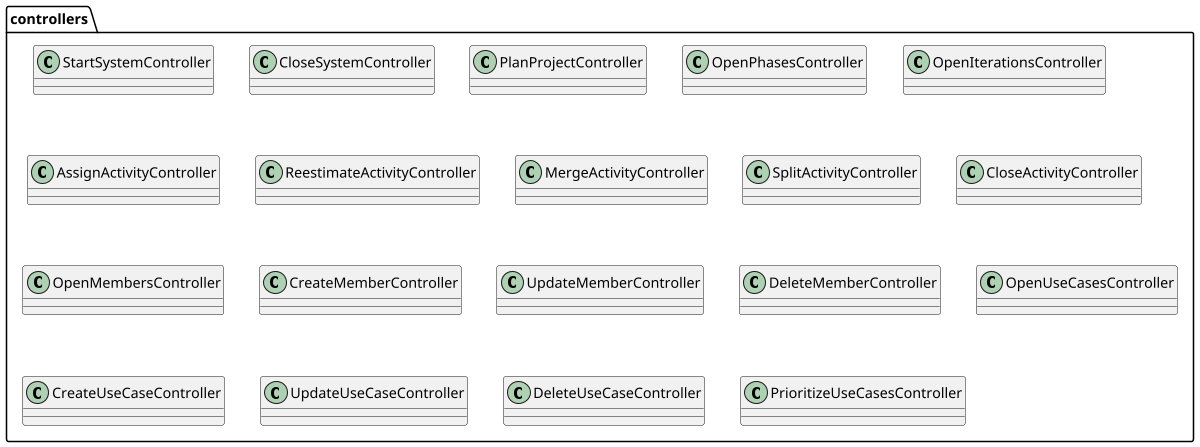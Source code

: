 @startuml
scale 1200 width

package controllers {
    class StartSystemController
    class CloseSystemController
    class PlanProjectController
    class OpenPhasesController
    class OpenIterationsController
    class OpenIterationsController
    class AssignActivityController
    class ReestimateActivityController
    class MergeActivityController
    class SplitActivityController
    class CloseActivityController
    class OpenMembersController
    class CreateMemberController
    class UpdateMemberController
    class DeleteMemberController
    class OpenUseCasesController
    class CreateUseCaseController
    class UpdateUseCaseController
    class DeleteUseCaseController
    class PrioritizeUseCasesController
}
@enduml
